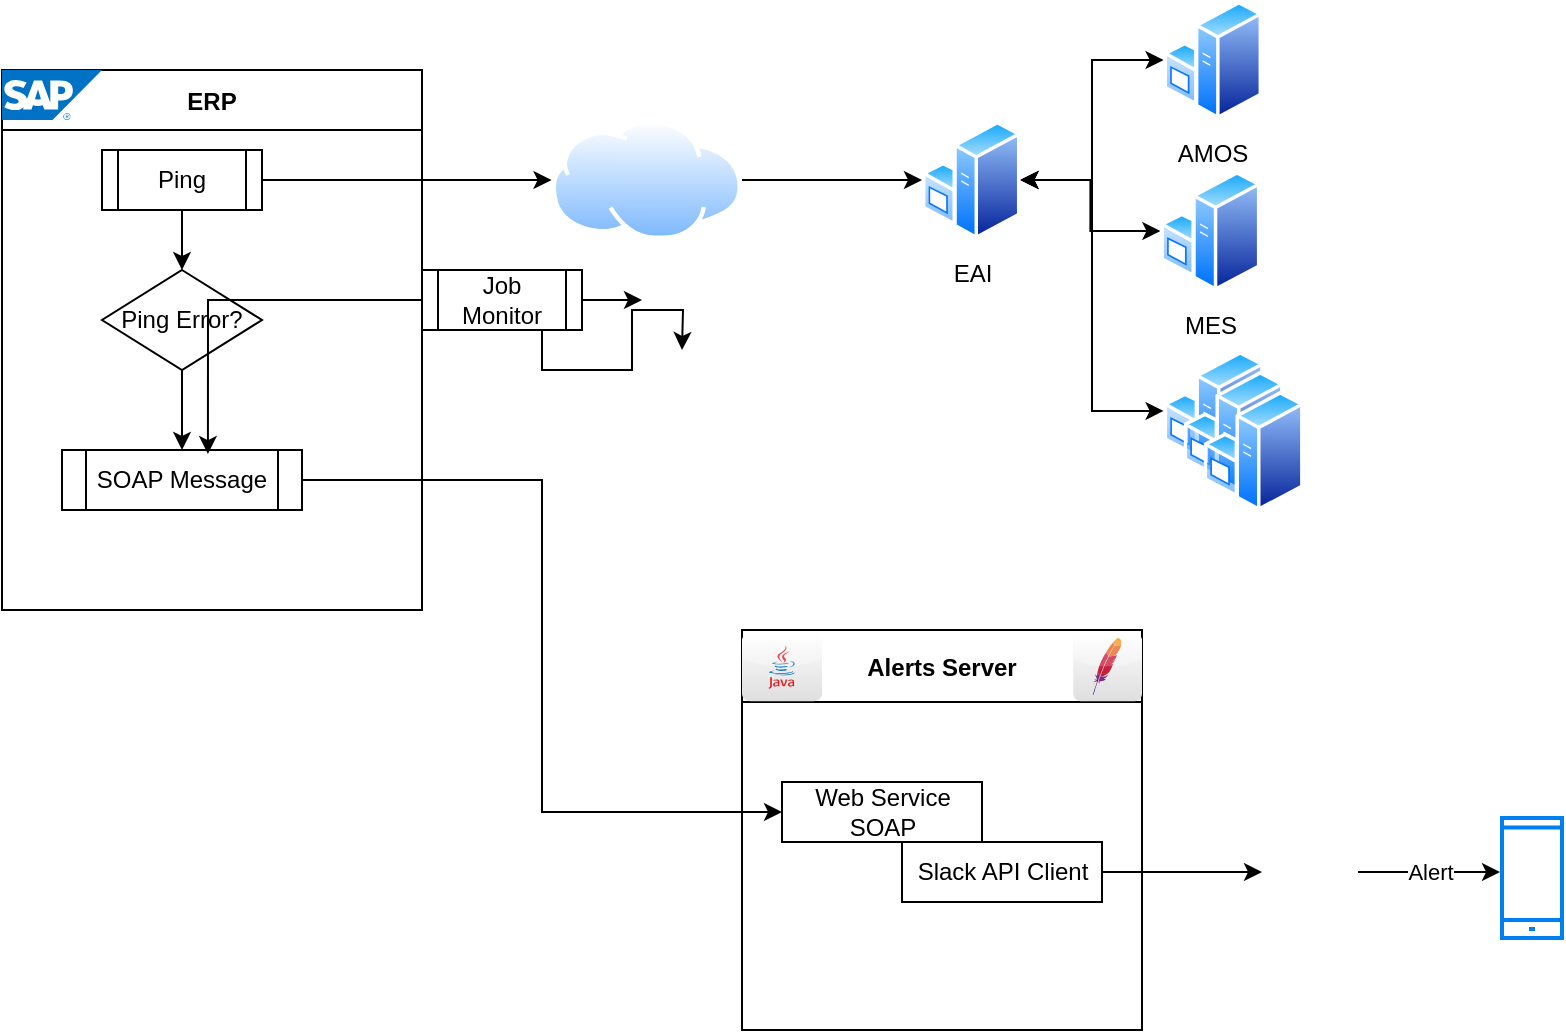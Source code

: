 <mxfile version="14.4.9" type="github">
  <diagram id="6a731a19-8d31-9384-78a2-239565b7b9f0" name="Page-1">
    <mxGraphModel dx="940" dy="755" grid="1" gridSize="10" guides="1" tooltips="1" connect="1" arrows="1" fold="1" page="1" pageScale="1" pageWidth="1169" pageHeight="827" background="none" math="0" shadow="0">
      <root>
        <mxCell id="0" />
        <mxCell id="1" parent="0" />
        <mxCell id="pzEMn2OBgUVC1diUB32a-59" style="edgeStyle=orthogonalEdgeStyle;rounded=0;orthogonalLoop=1;jettySize=auto;html=1;" edge="1" parent="1" source="pzEMn2OBgUVC1diUB32a-56" target="pzEMn2OBgUVC1diUB32a-57">
          <mxGeometry relative="1" as="geometry" />
        </mxCell>
        <mxCell id="pzEMn2OBgUVC1diUB32a-56" value="" style="aspect=fixed;perimeter=ellipsePerimeter;html=1;align=center;shadow=0;dashed=0;spacingTop=3;image;image=img/lib/active_directory/internet_cloud.svg;" vertex="1" parent="1">
          <mxGeometry x="324.76" y="75" width="95.24" height="60" as="geometry" />
        </mxCell>
        <mxCell id="pzEMn2OBgUVC1diUB32a-107" style="edgeStyle=orthogonalEdgeStyle;rounded=0;orthogonalLoop=1;jettySize=auto;html=1;entryX=0;entryY=0.5;entryDx=0;entryDy=0;fontSize=12;startArrow=classic;startFill=1;" edge="1" parent="1" source="pzEMn2OBgUVC1diUB32a-57" target="pzEMn2OBgUVC1diUB32a-97">
          <mxGeometry relative="1" as="geometry" />
        </mxCell>
        <mxCell id="pzEMn2OBgUVC1diUB32a-108" style="edgeStyle=orthogonalEdgeStyle;rounded=0;orthogonalLoop=1;jettySize=auto;html=1;startArrow=classic;startFill=1;fontSize=12;" edge="1" parent="1" source="pzEMn2OBgUVC1diUB32a-57" target="pzEMn2OBgUVC1diUB32a-105">
          <mxGeometry relative="1" as="geometry" />
        </mxCell>
        <mxCell id="pzEMn2OBgUVC1diUB32a-112" style="edgeStyle=orthogonalEdgeStyle;rounded=0;orthogonalLoop=1;jettySize=auto;html=1;entryX=0;entryY=0.5;entryDx=0;entryDy=0;startArrow=classic;startFill=1;fontSize=12;" edge="1" parent="1" source="pzEMn2OBgUVC1diUB32a-57" target="pzEMn2OBgUVC1diUB32a-109">
          <mxGeometry relative="1" as="geometry" />
        </mxCell>
        <mxCell id="pzEMn2OBgUVC1diUB32a-57" value="EAI" style="aspect=fixed;perimeter=ellipsePerimeter;html=1;align=center;shadow=0;dashed=0;spacingTop=3;image;image=img/lib/active_directory/windows_server.svg;" vertex="1" parent="1">
          <mxGeometry x="510" y="75" width="49.2" height="60" as="geometry" />
        </mxCell>
        <mxCell id="pzEMn2OBgUVC1diUB32a-63" style="edgeStyle=orthogonalEdgeStyle;rounded=0;orthogonalLoop=1;jettySize=auto;html=1;entryX=0;entryY=0.5;entryDx=0;entryDy=0;" edge="1" parent="1" source="pzEMn2OBgUVC1diUB32a-62" target="pzEMn2OBgUVC1diUB32a-56">
          <mxGeometry relative="1" as="geometry">
            <mxPoint x="290.0" y="105" as="targetPoint" />
          </mxGeometry>
        </mxCell>
        <mxCell id="pzEMn2OBgUVC1diUB32a-66" style="edgeStyle=orthogonalEdgeStyle;rounded=0;orthogonalLoop=1;jettySize=auto;html=1;" edge="1" parent="1" source="pzEMn2OBgUVC1diUB32a-62" target="pzEMn2OBgUVC1diUB32a-65">
          <mxGeometry relative="1" as="geometry" />
        </mxCell>
        <mxCell id="pzEMn2OBgUVC1diUB32a-62" value="Ping" style="shape=process;whiteSpace=wrap;html=1;backgroundOutline=1;" vertex="1" parent="1">
          <mxGeometry x="100" y="90" width="80" height="30" as="geometry" />
        </mxCell>
        <mxCell id="pzEMn2OBgUVC1diUB32a-78" style="edgeStyle=orthogonalEdgeStyle;rounded=0;orthogonalLoop=1;jettySize=auto;html=1;entryX=0.5;entryY=0;entryDx=0;entryDy=0;" edge="1" parent="1" source="pzEMn2OBgUVC1diUB32a-65" target="pzEMn2OBgUVC1diUB32a-77">
          <mxGeometry relative="1" as="geometry" />
        </mxCell>
        <mxCell id="pzEMn2OBgUVC1diUB32a-65" value="Ping Error?" style="rhombus;whiteSpace=wrap;html=1;" vertex="1" parent="1">
          <mxGeometry x="100" y="150" width="80" height="50" as="geometry" />
        </mxCell>
        <mxCell id="pzEMn2OBgUVC1diUB32a-72" value="ERP" style="swimlane;startSize=30;" vertex="1" parent="1">
          <mxGeometry x="50" y="50" width="210" height="270" as="geometry" />
        </mxCell>
        <mxCell id="pzEMn2OBgUVC1diUB32a-77" value="SOAP Message" style="shape=process;whiteSpace=wrap;html=1;backgroundOutline=1;" vertex="1" parent="pzEMn2OBgUVC1diUB32a-72">
          <mxGeometry x="30" y="190" width="120" height="30" as="geometry" />
        </mxCell>
        <mxCell id="pzEMn2OBgUVC1diUB32a-83" value="" style="aspect=fixed;html=1;points=[];align=center;image;fontSize=12;image=img/lib/mscae/SAP_HANA_on_Azure.svg;" vertex="1" parent="pzEMn2OBgUVC1diUB32a-72">
          <mxGeometry width="50" height="25" as="geometry" />
        </mxCell>
        <mxCell id="pzEMn2OBgUVC1diUB32a-73" value="Alerts Server" style="swimlane;startSize=36;" vertex="1" parent="1">
          <mxGeometry x="420" y="330" width="200.0" height="200" as="geometry">
            <mxRectangle x="310" y="254" width="110" height="23" as="alternateBounds" />
          </mxGeometry>
        </mxCell>
        <mxCell id="pzEMn2OBgUVC1diUB32a-81" value="" style="dashed=0;outlineConnect=0;html=1;align=center;labelPosition=center;verticalLabelPosition=bottom;verticalAlign=top;shape=mxgraph.webicons.apache;gradientColor=#DFDEDE" vertex="1" parent="pzEMn2OBgUVC1diUB32a-73">
          <mxGeometry x="165.6" y="1.6" width="34.4" height="34" as="geometry" />
        </mxCell>
        <mxCell id="pzEMn2OBgUVC1diUB32a-88" value="Web Service&lt;br&gt;SOAP" style="html=1;rounded=0;" vertex="1" parent="pzEMn2OBgUVC1diUB32a-73">
          <mxGeometry x="20" y="76" width="100" height="30" as="geometry" />
        </mxCell>
        <mxCell id="pzEMn2OBgUVC1diUB32a-93" value="Slack API Client" style="html=1;rounded=0;" vertex="1" parent="pzEMn2OBgUVC1diUB32a-73">
          <mxGeometry x="80" y="106" width="100" height="30" as="geometry" />
        </mxCell>
        <mxCell id="pzEMn2OBgUVC1diUB32a-96" value="" style="dashed=0;outlineConnect=0;html=1;align=center;labelPosition=center;verticalLabelPosition=bottom;verticalAlign=top;shape=mxgraph.webicons.java;gradientColor=#DFDEDE;fontSize=12;" vertex="1" parent="pzEMn2OBgUVC1diUB32a-73">
          <mxGeometry y="1.6" width="40" height="34" as="geometry" />
        </mxCell>
        <mxCell id="pzEMn2OBgUVC1diUB32a-76" value="Alert" style="edgeStyle=orthogonalEdgeStyle;rounded=0;orthogonalLoop=1;jettySize=auto;html=1;entryX=-0.033;entryY=0.45;entryDx=0;entryDy=0;entryPerimeter=0;exitX=1;exitY=0.5;exitDx=0;exitDy=0;" edge="1" parent="1" source="pzEMn2OBgUVC1diUB32a-95" target="pzEMn2OBgUVC1diUB32a-75">
          <mxGeometry relative="1" as="geometry">
            <mxPoint x="751" y="351" as="sourcePoint" />
          </mxGeometry>
        </mxCell>
        <mxCell id="pzEMn2OBgUVC1diUB32a-75" value="" style="html=1;verticalLabelPosition=bottom;align=center;labelBackgroundColor=#ffffff;verticalAlign=top;strokeWidth=2;strokeColor=#0080F0;shadow=0;dashed=0;shape=mxgraph.ios7.icons.smartphone;" vertex="1" parent="1">
          <mxGeometry x="800" y="424" width="30" height="60" as="geometry" />
        </mxCell>
        <mxCell id="pzEMn2OBgUVC1diUB32a-92" style="edgeStyle=orthogonalEdgeStyle;rounded=0;orthogonalLoop=1;jettySize=auto;html=1;entryX=0;entryY=0.5;entryDx=0;entryDy=0;" edge="1" parent="1" source="pzEMn2OBgUVC1diUB32a-77" target="pzEMn2OBgUVC1diUB32a-88">
          <mxGeometry relative="1" as="geometry" />
        </mxCell>
        <mxCell id="pzEMn2OBgUVC1diUB32a-94" style="edgeStyle=orthogonalEdgeStyle;rounded=0;orthogonalLoop=1;jettySize=auto;html=1;entryX=0;entryY=0.5;entryDx=0;entryDy=0;" edge="1" parent="1" source="pzEMn2OBgUVC1diUB32a-93" target="pzEMn2OBgUVC1diUB32a-95">
          <mxGeometry relative="1" as="geometry">
            <mxPoint x="760" y="351" as="targetPoint" />
          </mxGeometry>
        </mxCell>
        <mxCell id="pzEMn2OBgUVC1diUB32a-95" value="" style="shape=image;html=1;verticalAlign=top;verticalLabelPosition=bottom;labelBackgroundColor=#ffffff;imageAspect=0;aspect=fixed;image=https://cdn4.iconfinder.com/data/icons/logos-and-brands/512/306_Slack_logo-128.png" vertex="1" parent="1">
          <mxGeometry x="680" y="427" width="48" height="48" as="geometry" />
        </mxCell>
        <mxCell id="pzEMn2OBgUVC1diUB32a-97" value="AMOS" style="aspect=fixed;perimeter=ellipsePerimeter;html=1;align=center;shadow=0;dashed=0;spacingTop=3;image;image=img/lib/active_directory/windows_server.svg;" vertex="1" parent="1">
          <mxGeometry x="630.8" y="15" width="49.2" height="60" as="geometry" />
        </mxCell>
        <mxCell id="pzEMn2OBgUVC1diUB32a-102" style="edgeStyle=orthogonalEdgeStyle;rounded=0;orthogonalLoop=1;jettySize=auto;html=1;fontSize=12;" edge="1" parent="1" source="pzEMn2OBgUVC1diUB32a-101">
          <mxGeometry relative="1" as="geometry">
            <mxPoint x="370" y="165" as="targetPoint" />
          </mxGeometry>
        </mxCell>
        <mxCell id="pzEMn2OBgUVC1diUB32a-103" style="edgeStyle=orthogonalEdgeStyle;rounded=0;orthogonalLoop=1;jettySize=auto;html=1;entryX=0.608;entryY=0.067;entryDx=0;entryDy=0;entryPerimeter=0;fontSize=12;" edge="1" parent="1" source="pzEMn2OBgUVC1diUB32a-101" target="pzEMn2OBgUVC1diUB32a-77">
          <mxGeometry relative="1" as="geometry" />
        </mxCell>
        <mxCell id="pzEMn2OBgUVC1diUB32a-104" style="edgeStyle=orthogonalEdgeStyle;rounded=0;orthogonalLoop=1;jettySize=auto;html=1;exitX=0.75;exitY=1;exitDx=0;exitDy=0;fontSize=12;" edge="1" parent="1" source="pzEMn2OBgUVC1diUB32a-101">
          <mxGeometry relative="1" as="geometry">
            <mxPoint x="390" y="190" as="targetPoint" />
          </mxGeometry>
        </mxCell>
        <mxCell id="pzEMn2OBgUVC1diUB32a-101" value="Job Monitor" style="shape=process;whiteSpace=wrap;html=1;backgroundOutline=1;" vertex="1" parent="1">
          <mxGeometry x="260" y="150" width="80" height="30" as="geometry" />
        </mxCell>
        <mxCell id="pzEMn2OBgUVC1diUB32a-105" value="MES" style="aspect=fixed;perimeter=ellipsePerimeter;html=1;align=center;shadow=0;dashed=0;spacingTop=3;image;image=img/lib/active_directory/windows_server.svg;" vertex="1" parent="1">
          <mxGeometry x="629.2" y="100" width="50" height="60.98" as="geometry" />
        </mxCell>
        <mxCell id="pzEMn2OBgUVC1diUB32a-109" value="" style="aspect=fixed;perimeter=ellipsePerimeter;html=1;align=center;shadow=0;dashed=0;spacingTop=3;image;image=img/lib/active_directory/windows_server.svg;" vertex="1" parent="1">
          <mxGeometry x="630.8" y="190" width="50" height="60.98" as="geometry" />
        </mxCell>
        <mxCell id="pzEMn2OBgUVC1diUB32a-110" value="" style="aspect=fixed;perimeter=ellipsePerimeter;html=1;align=center;shadow=0;dashed=0;spacingTop=3;image;image=img/lib/active_directory/windows_server.svg;" vertex="1" parent="1">
          <mxGeometry x="640.8" y="200" width="50" height="60.98" as="geometry" />
        </mxCell>
        <mxCell id="pzEMn2OBgUVC1diUB32a-111" value="" style="aspect=fixed;perimeter=ellipsePerimeter;html=1;align=center;shadow=0;dashed=0;spacingTop=3;image;image=img/lib/active_directory/windows_server.svg;" vertex="1" parent="1">
          <mxGeometry x="650.8" y="210" width="50" height="60.98" as="geometry" />
        </mxCell>
      </root>
    </mxGraphModel>
  </diagram>
</mxfile>

